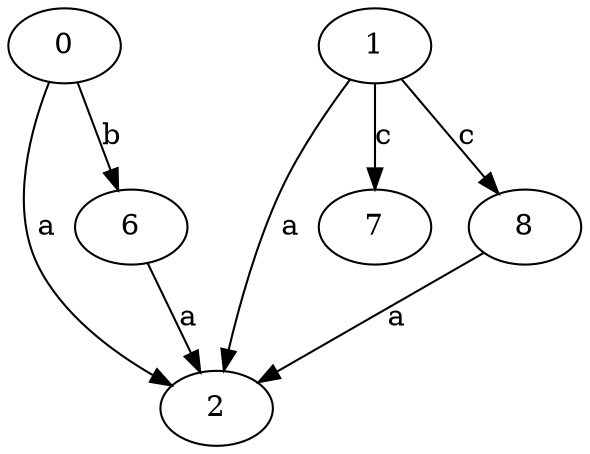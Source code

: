 strict digraph  {
0;
2;
6;
7;
1;
8;
0 -> 2  [label=a];
0 -> 6  [label=b];
6 -> 2  [label=a];
1 -> 2  [label=a];
1 -> 7  [label=c];
1 -> 8  [label=c];
8 -> 2  [label=a];
}
